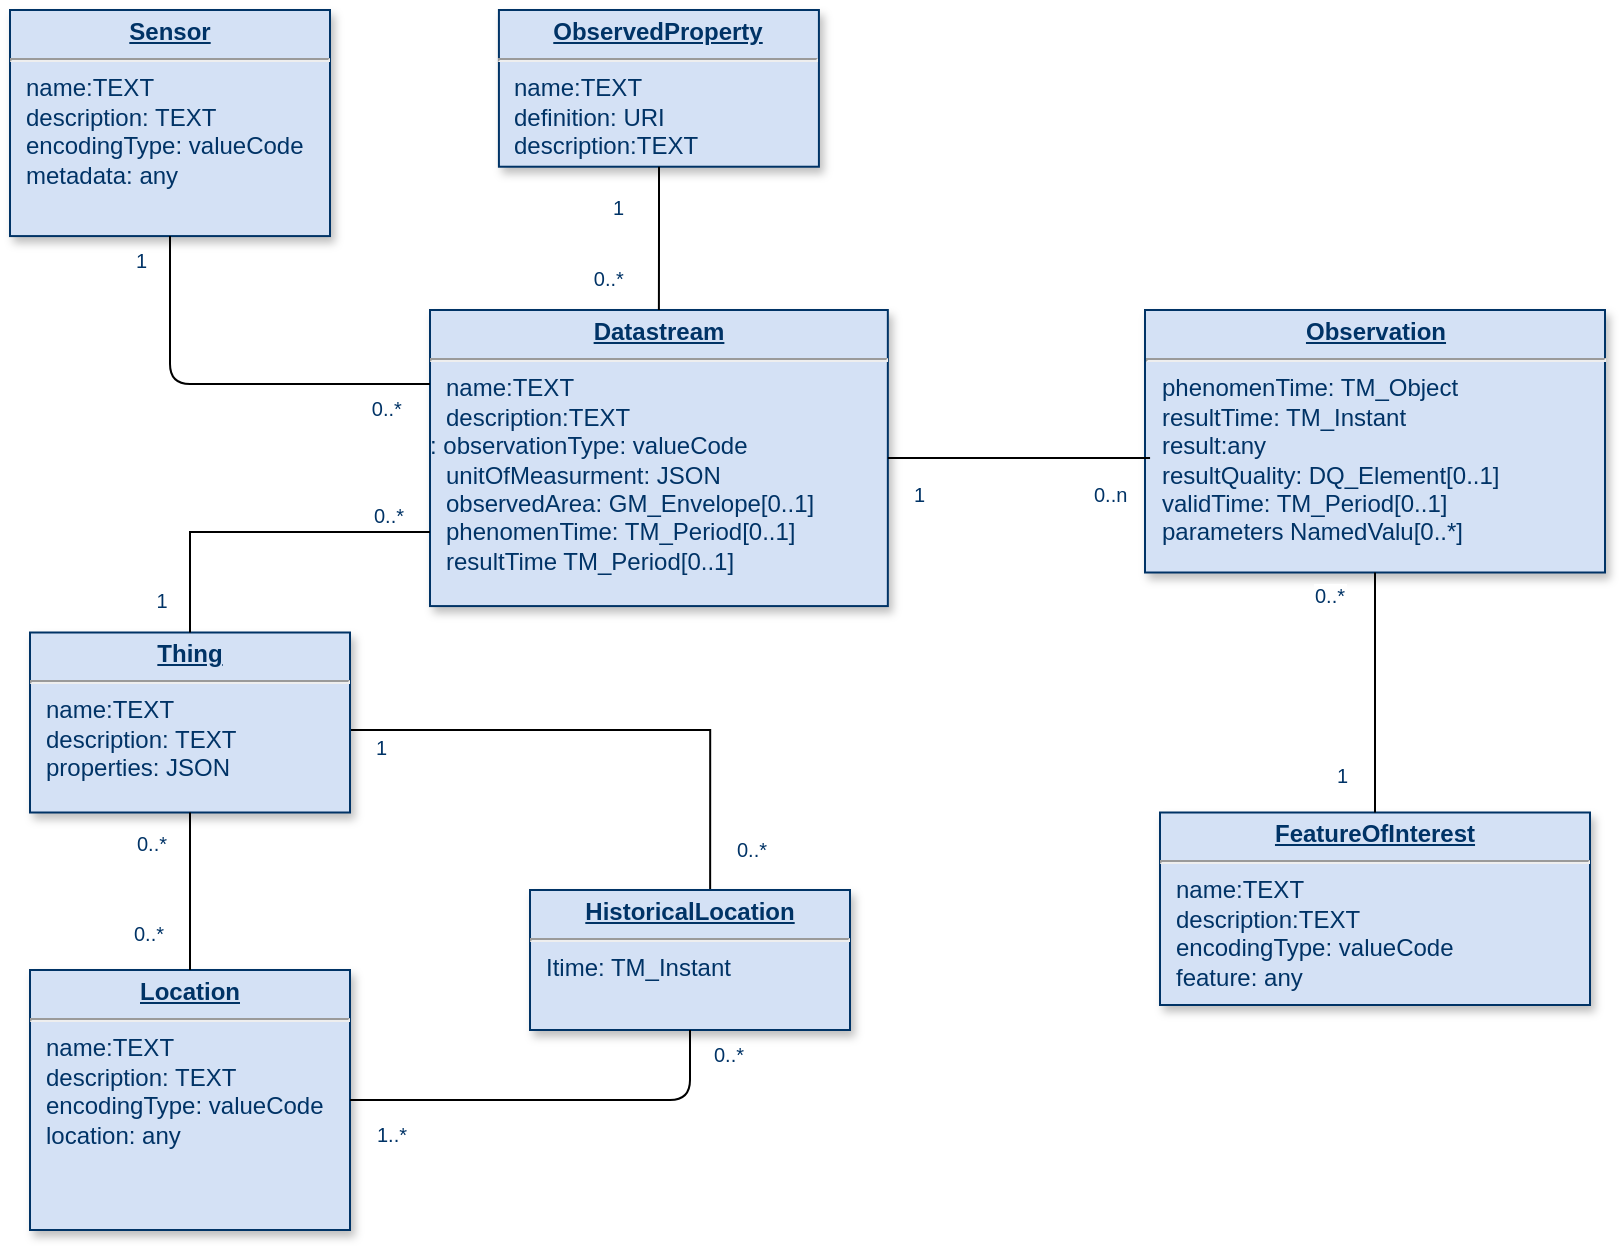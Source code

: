 <mxfile version="22.1.17" type="github">
  <diagram name="Page-1" id="efa7a0a1-bf9b-a30e-e6df-94a7791c09e9">
    <mxGraphModel dx="1482" dy="3341" grid="1" gridSize="10" guides="1" tooltips="1" connect="1" arrows="1" fold="1" page="1" pageScale="1" pageWidth="826" pageHeight="1169" background="none" math="0" shadow="0">
      <root>
        <mxCell id="0" />
        <mxCell id="1" parent="0" />
        <mxCell id="BFmJljl-8hoy7SMpkLxM-120" value="" style="group" vertex="1" connectable="0" parent="1">
          <mxGeometry y="-2170" width="797.5" height="610" as="geometry" />
        </mxCell>
        <mxCell id="22" value="&lt;p style=&quot;margin: 0px; margin-top: 4px; text-align: center; text-decoration: underline;&quot;&gt;&lt;strong&gt;Observation&lt;/strong&gt;&lt;/p&gt;&lt;hr&gt;&lt;p style=&quot;margin: 0px; margin-left: 8px;&quot;&gt;phenomenTime: TM_Object&lt;/p&gt;&lt;p style=&quot;margin: 0px; margin-left: 8px;&quot;&gt;resultTime: TM_Instant&lt;/p&gt;&lt;p style=&quot;margin: 0px; margin-left: 8px;&quot;&gt;&lt;/p&gt;&lt;p style=&quot;margin: 0px; margin-left: 8px;&quot;&gt;result:any&lt;/p&gt;&lt;p style=&quot;margin: 0px; margin-left: 8px;&quot;&gt;resultQuality: DQ_Element[0..1]&lt;br&gt;&lt;/p&gt;&lt;p style=&quot;margin: 0px; margin-left: 8px;&quot;&gt;validTime: TM_Period[0..1]&lt;br&gt;&lt;/p&gt;&lt;p style=&quot;margin: 0px; margin-left: 8px;&quot;&gt;parameters NamedValu[0..*]&lt;/p&gt;" style="verticalAlign=top;align=left;overflow=fill;fontSize=12;fontFamily=Helvetica;html=1;strokeColor=#003366;shadow=1;fillColor=#D4E1F5;fontColor=#003366" parent="BFmJljl-8hoy7SMpkLxM-120" vertex="1">
          <mxGeometry x="567.5" y="150.0" width="230" height="131.25" as="geometry" />
        </mxCell>
        <mxCell id="23" value="&lt;p style=&quot;margin: 0px; margin-top: 4px; text-align: center; text-decoration: underline;&quot;&gt;&lt;strong&gt;ObservedProperty&lt;/strong&gt;&lt;/p&gt;&lt;hr&gt;&lt;p style=&quot;margin: 0px; margin-left: 8px;&quot;&gt;name:TEXT&lt;/p&gt;&lt;p style=&quot;margin: 0px; margin-left: 8px;&quot;&gt;definition: URI&lt;br&gt;&lt;/p&gt;&lt;p style=&quot;margin: 0px; margin-left: 8px;&quot;&gt;&lt;/p&gt;&lt;p style=&quot;margin: 0px; margin-left: 8px;&quot;&gt;description:TEXT&lt;/p&gt;" style="verticalAlign=top;align=left;overflow=fill;fontSize=12;fontFamily=Helvetica;html=1;strokeColor=#003366;shadow=1;fillColor=#D4E1F5;fontColor=#003366" parent="BFmJljl-8hoy7SMpkLxM-120" vertex="1">
          <mxGeometry x="244.46" width="160" height="78.36" as="geometry" />
        </mxCell>
        <mxCell id="24" value="&lt;p style=&quot;margin: 0px; margin-top: 4px; text-align: center; text-decoration: underline;&quot;&gt;&lt;strong&gt;Sensor&lt;/strong&gt;&lt;/p&gt;&lt;hr&gt;&lt;p style=&quot;margin: 0px; margin-left: 8px;&quot;&gt;name:TEXT&lt;/p&gt;&lt;p style=&quot;margin: 0px; margin-left: 8px;&quot;&gt;description: TEXT&lt;br&gt;&lt;/p&gt;&lt;p style=&quot;margin: 0px; margin-left: 8px;&quot;&gt;encodingType: valueCode&lt;br&gt;&lt;/p&gt;&lt;p style=&quot;margin: 0px; margin-left: 8px;&quot;&gt;metadata: any&lt;/p&gt;" style="verticalAlign=top;align=left;overflow=fill;fontSize=12;fontFamily=Helvetica;html=1;strokeColor=#003366;shadow=1;fillColor=#D4E1F5;fontColor=#003366" parent="BFmJljl-8hoy7SMpkLxM-120" vertex="1">
          <mxGeometry y="5.684e-14" width="160" height="113.04" as="geometry" />
        </mxCell>
        <mxCell id="27" value="&lt;p style=&quot;margin: 0px; margin-top: 4px; text-align: center; text-decoration: underline;&quot;&gt;&lt;strong&gt;FeatureOfInterest&lt;/strong&gt;&lt;/p&gt;&lt;hr&gt;&lt;p style=&quot;margin: 0px; margin-left: 8px;&quot;&gt;name:TEXT&lt;/p&gt;&lt;p style=&quot;margin: 0px; margin-left: 8px;&quot;&gt;&lt;/p&gt;&lt;p style=&quot;margin: 0px; margin-left: 8px;&quot;&gt;description:TEXT&lt;/p&gt;&lt;p style=&quot;margin: 0px; margin-left: 8px;&quot;&gt;encodingType: valueCode&lt;br&gt;&lt;/p&gt;&lt;p style=&quot;margin: 0px; margin-left: 8px;&quot;&gt;feature: any&lt;/p&gt;" style="verticalAlign=top;align=left;overflow=fill;fontSize=12;fontFamily=Helvetica;html=1;strokeColor=#003366;shadow=1;fillColor=#D4E1F5;fontColor=#003366" parent="BFmJljl-8hoy7SMpkLxM-120" vertex="1">
          <mxGeometry x="575" y="401.25" width="215" height="96.25" as="geometry" />
        </mxCell>
        <mxCell id="28" value="&lt;p style=&quot;margin: 0px; margin-top: 4px; text-align: center; text-decoration: underline;&quot;&gt;&lt;strong&gt;Location&lt;/strong&gt;&lt;/p&gt;&lt;hr&gt;&lt;p style=&quot;margin: 0px; margin-left: 8px;&quot;&gt;name:TEXT&lt;/p&gt;&lt;p style=&quot;margin: 0px; margin-left: 8px;&quot;&gt;description: TEXT&lt;br&gt;&lt;/p&gt;&lt;p style=&quot;margin: 0px; margin-left: 8px;&quot;&gt;encodingType: valueCode&lt;br&gt;&lt;/p&gt;&lt;p style=&quot;margin: 0px; margin-left: 8px;&quot;&gt;location: any&lt;/p&gt;" style="verticalAlign=top;align=left;overflow=fill;fontSize=12;fontFamily=Helvetica;html=1;strokeColor=#003366;shadow=1;fillColor=#D4E1F5;fontColor=#003366" parent="BFmJljl-8hoy7SMpkLxM-120" vertex="1">
          <mxGeometry x="10" y="480" width="160" height="130" as="geometry" />
        </mxCell>
        <mxCell id="29" value="&lt;p style=&quot;margin: 0px; margin-top: 4px; text-align: center; text-decoration: underline;&quot;&gt;&lt;strong&gt;Datastream&lt;/strong&gt;&lt;/p&gt;&lt;hr&gt;&lt;p style=&quot;margin: 0px; margin-left: 8px;&quot;&gt;name:TEXT&lt;/p&gt;&lt;p style=&quot;margin: 0px; margin-left: 8px;&quot;&gt;&lt;/p&gt;&lt;p style=&quot;margin: 0px; margin-left: 8px;&quot;&gt;description:TEXT&lt;/p&gt;: observationType: valueCode&lt;br&gt;&lt;p style=&quot;margin: 0px; margin-left: 8px;&quot;&gt;&lt;/p&gt;&lt;p style=&quot;margin: 0px; margin-left: 8px;&quot;&gt;unitOfMeasurment: JSON&lt;br&gt;&lt;/p&gt;&lt;p style=&quot;margin: 0px; margin-left: 8px;&quot;&gt;observedArea: GM_Envelope[0..1]&lt;br&gt;&lt;/p&gt;&lt;p style=&quot;margin: 0px; margin-left: 8px;&quot;&gt;phenomenTime: TM_Period[0..1]&lt;br&gt;&lt;/p&gt;&lt;p style=&quot;margin: 0px; margin-left: 8px;&quot;&gt;resultTime TM_Period[0..1]&lt;/p&gt;" style="verticalAlign=top;align=left;overflow=fill;fontSize=12;fontFamily=Helvetica;html=1;strokeColor=#003366;shadow=1;fillColor=#D4E1F5;fontColor=#003366" parent="BFmJljl-8hoy7SMpkLxM-120" vertex="1">
          <mxGeometry x="210.0" y="150.0" width="228.92" height="148.04" as="geometry" />
        </mxCell>
        <mxCell id="BFmJljl-8hoy7SMpkLxM-112" style="edgeStyle=orthogonalEdgeStyle;rounded=0;orthogonalLoop=1;jettySize=auto;html=1;entryX=1;entryY=0.75;entryDx=0;entryDy=0;exitX=0.563;exitY=0;exitDx=0;exitDy=0;exitPerimeter=0;endArrow=none;endFill=0;" edge="1" parent="BFmJljl-8hoy7SMpkLxM-120" source="33">
          <mxGeometry relative="1" as="geometry">
            <mxPoint x="350" y="421.25" as="sourcePoint" />
            <mxPoint x="170" y="360" as="targetPoint" />
            <Array as="points">
              <mxPoint x="350" y="360" />
            </Array>
          </mxGeometry>
        </mxCell>
        <mxCell id="33" value="&lt;p style=&quot;margin: 0px; margin-top: 4px; text-align: center; text-decoration: underline;&quot;&gt;&lt;strong&gt;HistoricalLocation&lt;/strong&gt;&lt;/p&gt;&lt;hr&gt;&lt;p style=&quot;margin: 0px; margin-left: 8px;&quot;&gt;Itime: TM_Instant&lt;/p&gt;" style="verticalAlign=top;align=left;overflow=fill;fontSize=12;fontFamily=Helvetica;html=1;strokeColor=#003366;shadow=1;fillColor=#D4E1F5;fontColor=#003366" parent="BFmJljl-8hoy7SMpkLxM-120" vertex="1">
          <mxGeometry x="260" y="440" width="160" height="70" as="geometry" />
        </mxCell>
        <mxCell id="34" value="&lt;p style=&quot;margin: 0px ; margin-top: 4px ; text-align: center ; text-decoration: underline&quot;&gt;&lt;strong&gt;Thing&lt;/strong&gt;&lt;/p&gt;&lt;hr&gt;&lt;p style=&quot;margin: 0px; margin-left: 8px;&quot;&gt;name:TEXT&lt;/p&gt;&lt;p style=&quot;margin: 0px; margin-left: 8px;&quot;&gt;description: TEXT &lt;br&gt;&lt;/p&gt;&lt;p style=&quot;margin: 0px; margin-left: 8px;&quot;&gt;properties: JSON&lt;/p&gt;" style="verticalAlign=top;align=left;overflow=fill;fontSize=12;fontFamily=Helvetica;html=1;strokeColor=#003366;shadow=1;fillColor=#D4E1F5;fontColor=#003366" parent="BFmJljl-8hoy7SMpkLxM-120" vertex="1">
          <mxGeometry x="10" y="311.25" width="160" height="90" as="geometry" />
        </mxCell>
        <mxCell id="51" value="" style="endArrow=none;endSize=12;startArrow=none;startSize=14;startFill=0;edgeStyle=orthogonalEdgeStyle;endFill=0;" parent="BFmJljl-8hoy7SMpkLxM-120" source="23" target="29" edge="1">
          <mxGeometry x="389.36" y="350" as="geometry">
            <mxPoint x="379.36" y="340" as="sourcePoint" />
            <mxPoint x="539.36" y="340" as="targetPoint" />
          </mxGeometry>
        </mxCell>
        <mxCell id="52" value="1" style="resizable=0;align=left;verticalAlign=top;labelBackgroundColor=#ffffff;fontSize=10;strokeColor=#003366;shadow=1;fillColor=#D4E1F5;fontColor=#003366" parent="51" connectable="0" vertex="1">
          <mxGeometry x="-1" relative="1" as="geometry">
            <mxPoint x="-25" y="8" as="offset" />
          </mxGeometry>
        </mxCell>
        <mxCell id="53" value="0..*&#xa;" style="resizable=0;align=right;verticalAlign=top;labelBackgroundColor=#ffffff;fontSize=10;strokeColor=#003366;shadow=1;fillColor=#D4E1F5;fontColor=#003366" parent="51" connectable="0" vertex="1">
          <mxGeometry x="1" relative="1" as="geometry">
            <mxPoint x="-16" y="-28" as="offset" />
          </mxGeometry>
        </mxCell>
        <mxCell id="66" value="" style="endArrow=none;endSize=12;startArrow=none;startSize=14;startFill=0;edgeStyle=orthogonalEdgeStyle;entryX=1;entryY=0.5;entryDx=0;entryDy=0;endFill=0;exitX=0.5;exitY=1;exitDx=0;exitDy=0;" parent="BFmJljl-8hoy7SMpkLxM-120" source="33" target="28" edge="1">
          <mxGeometry x="469.36" y="526.16" as="geometry">
            <mxPoint x="459.36" y="516.16" as="sourcePoint" />
            <mxPoint x="970" y="760" as="targetPoint" />
          </mxGeometry>
        </mxCell>
        <mxCell id="67" value="0..*" style="resizable=0;align=left;verticalAlign=top;labelBackgroundColor=#ffffff;fontSize=10;strokeColor=#003366;shadow=1;fillColor=#D4E1F5;fontColor=#003366" parent="66" connectable="0" vertex="1">
          <mxGeometry x="-1" relative="1" as="geometry">
            <mxPoint x="10" as="offset" />
          </mxGeometry>
        </mxCell>
        <mxCell id="68" value="1..*" style="resizable=0;align=right;verticalAlign=top;labelBackgroundColor=#ffffff;fontSize=10;strokeColor=#003366;shadow=1;fillColor=#D4E1F5;fontColor=#003366" parent="66" connectable="0" vertex="1">
          <mxGeometry x="1" relative="1" as="geometry">
            <mxPoint x="30" y="5" as="offset" />
          </mxGeometry>
        </mxCell>
        <mxCell id="72" value="" style="endArrow=none;endSize=12;startArrow=none;startSize=14;startFill=0;edgeStyle=orthogonalEdgeStyle;entryX=0;entryY=0.75;rounded=0;endFill=0;exitX=0.5;exitY=0;exitDx=0;exitDy=0;entryDx=0;entryDy=0;" parent="BFmJljl-8hoy7SMpkLxM-120" source="34" target="29" edge="1">
          <mxGeometry x="419.36" y="820" as="geometry">
            <mxPoint x="409.36" y="810" as="sourcePoint" />
            <mxPoint x="569.36" y="810" as="targetPoint" />
          </mxGeometry>
        </mxCell>
        <mxCell id="73" value="0..*&#xa;" style="resizable=0;align=left;verticalAlign=top;labelBackgroundColor=#ffffff;fontSize=10;strokeColor=#003366;shadow=1;fillColor=#D4E1F5;fontColor=#003366" parent="72" connectable="0" vertex="1">
          <mxGeometry x="-1" relative="1" as="geometry">
            <mxPoint x="90" y="-71" as="offset" />
          </mxGeometry>
        </mxCell>
        <mxCell id="74" value="1" style="resizable=0;align=right;verticalAlign=top;labelBackgroundColor=#ffffff;fontSize=10;strokeColor=#003366;shadow=1;fillColor=#D4E1F5;fontColor=#003366" parent="72" connectable="0" vertex="1">
          <mxGeometry x="1" relative="1" as="geometry">
            <mxPoint x="-130" y="22" as="offset" />
          </mxGeometry>
        </mxCell>
        <mxCell id="84" value="" style="endArrow=none;endSize=12;startArrow=none;startSize=14;startFill=0;edgeStyle=orthogonalEdgeStyle;endFill=0;" parent="BFmJljl-8hoy7SMpkLxM-120" source="27" target="22" edge="1">
          <mxGeometry x="1389.36" y="130" as="geometry">
            <mxPoint x="1379.36" y="120" as="sourcePoint" />
            <mxPoint x="1539.36" y="120" as="targetPoint" />
          </mxGeometry>
        </mxCell>
        <mxCell id="85" value="0..*" style="resizable=0;align=left;verticalAlign=top;labelBackgroundColor=#ffffff;fontSize=10;strokeColor=#003366;shadow=1;fillColor=#D4E1F5;fontColor=#003366" parent="84" connectable="0" vertex="1">
          <mxGeometry x="-1" relative="1" as="geometry">
            <mxPoint x="-32" y="-121" as="offset" />
          </mxGeometry>
        </mxCell>
        <mxCell id="86" value="1" style="resizable=0;align=right;verticalAlign=top;labelBackgroundColor=#ffffff;fontSize=10;strokeColor=#003366;shadow=1;fillColor=#D4E1F5;fontColor=#003366" parent="84" connectable="0" vertex="1">
          <mxGeometry x="1" relative="1" as="geometry">
            <mxPoint x="-12" y="89" as="offset" />
          </mxGeometry>
        </mxCell>
        <mxCell id="99" value="" style="endArrow=none;endSize=12;startArrow=none;startSize=14;startFill=0;edgeStyle=orthogonalEdgeStyle;endFill=0;exitX=0;exitY=0.25;exitDx=0;exitDy=0;" parent="BFmJljl-8hoy7SMpkLxM-120" source="29" target="24" edge="1">
          <mxGeometry x="369.36" y="360" as="geometry">
            <mxPoint x="359.36" y="350" as="sourcePoint" />
            <mxPoint x="519.36" y="350" as="targetPoint" />
            <Array as="points" />
          </mxGeometry>
        </mxCell>
        <mxCell id="100" value="0..*&#xa;" style="resizable=0;align=left;verticalAlign=top;labelBackgroundColor=#ffffff;fontSize=10;strokeColor=#003366;shadow=1;fillColor=#D4E1F5;fontColor=#003366" parent="99" connectable="0" vertex="1">
          <mxGeometry x="-1" relative="1" as="geometry">
            <mxPoint x="-31.08" as="offset" />
          </mxGeometry>
        </mxCell>
        <mxCell id="101" value="1" style="resizable=0;align=right;verticalAlign=top;labelBackgroundColor=#ffffff;fontSize=10;strokeColor=#003366;shadow=1;fillColor=#D4E1F5;fontColor=#003366" parent="99" connectable="0" vertex="1">
          <mxGeometry x="1" relative="1" as="geometry">
            <mxPoint x="-10" as="offset" />
          </mxGeometry>
        </mxCell>
        <mxCell id="107" value="" style="endArrow=none;edgeStyle=orthogonalEdgeStyle;" parent="BFmJljl-8hoy7SMpkLxM-120" source="28" target="34" edge="1">
          <mxGeometry x="190" y="950" as="geometry">
            <mxPoint x="180" y="940" as="sourcePoint" />
            <mxPoint x="340" y="940" as="targetPoint" />
          </mxGeometry>
        </mxCell>
        <mxCell id="108" value="0..*" style="resizable=0;align=left;verticalAlign=bottom;labelBackgroundColor=#ffffff;fontSize=10;strokeColor=#003366;shadow=1;fillColor=#D4E1F5;fontColor=#003366" parent="107" connectable="0" vertex="1">
          <mxGeometry x="-1" relative="1" as="geometry">
            <mxPoint x="-30" y="-10" as="offset" />
          </mxGeometry>
        </mxCell>
        <mxCell id="109" value="0..*" style="resizable=0;align=right;verticalAlign=bottom;labelBackgroundColor=#ffffff;fontSize=10;strokeColor=#003366;shadow=1;fillColor=#D4E1F5;fontColor=#003366" parent="107" connectable="0" vertex="1">
          <mxGeometry x="1" relative="1" as="geometry">
            <mxPoint x="-10" y="23.84" as="offset" />
          </mxGeometry>
        </mxCell>
        <mxCell id="BFmJljl-8hoy7SMpkLxM-113" value="1" style="resizable=0;align=right;verticalAlign=top;labelBackgroundColor=#ffffff;fontSize=10;strokeColor=#003366;shadow=1;fillColor=#D4E1F5;fontColor=#003366" connectable="0" vertex="1" parent="BFmJljl-8hoy7SMpkLxM-120">
          <mxGeometry x="190" y="356.25" as="geometry" />
        </mxCell>
        <mxCell id="BFmJljl-8hoy7SMpkLxM-115" value="0..*" style="resizable=0;align=right;verticalAlign=bottom;labelBackgroundColor=#ffffff;fontSize=10;strokeColor=#003366;shadow=1;fillColor=#D4E1F5;fontColor=#003366" connectable="0" vertex="1" parent="BFmJljl-8hoy7SMpkLxM-120">
          <mxGeometry x="380" y="428.13" as="geometry" />
        </mxCell>
        <mxCell id="BFmJljl-8hoy7SMpkLxM-117" style="edgeStyle=orthogonalEdgeStyle;rounded=0;orthogonalLoop=1;jettySize=auto;html=1;exitX=1;exitY=0.5;exitDx=0;exitDy=0;entryX=0.011;entryY=0.564;entryDx=0;entryDy=0;entryPerimeter=0;endArrow=none;endFill=0;" edge="1" parent="BFmJljl-8hoy7SMpkLxM-120" source="29" target="22">
          <mxGeometry relative="1" as="geometry" />
        </mxCell>
        <mxCell id="BFmJljl-8hoy7SMpkLxM-118" value="0..n" style="resizable=0;align=left;verticalAlign=top;labelBackgroundColor=#ffffff;fontSize=10;strokeColor=#003366;shadow=1;fillColor=#D4E1F5;fontColor=#003366" connectable="0" vertex="1" parent="BFmJljl-8hoy7SMpkLxM-120">
          <mxGeometry x="540" y="230" as="geometry" />
        </mxCell>
        <mxCell id="BFmJljl-8hoy7SMpkLxM-119" value="1" style="resizable=0;align=left;verticalAlign=top;labelBackgroundColor=#ffffff;fontSize=10;strokeColor=#003366;shadow=1;fillColor=#D4E1F5;fontColor=#003366" connectable="0" vertex="1" parent="BFmJljl-8hoy7SMpkLxM-120">
          <mxGeometry x="450" y="230" as="geometry" />
        </mxCell>
      </root>
    </mxGraphModel>
  </diagram>
</mxfile>
